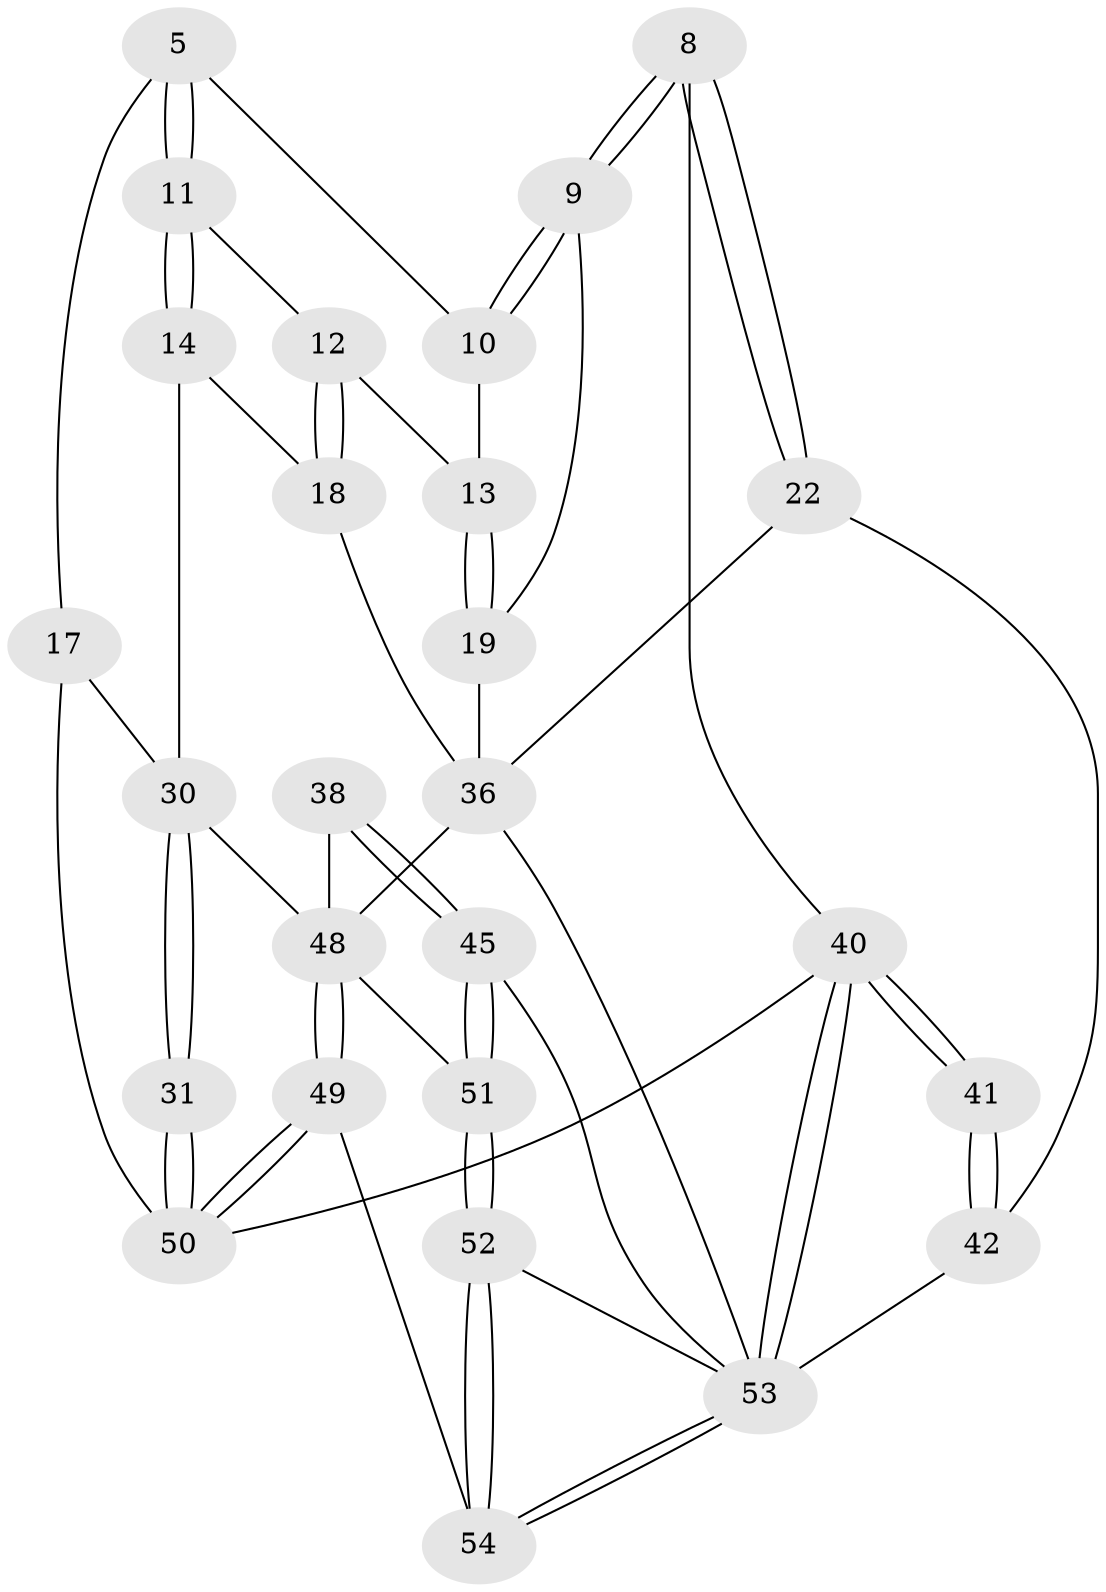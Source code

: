// original degree distribution, {3: 0.037037037037037035, 5: 0.5925925925925926, 4: 0.2037037037037037, 6: 0.16666666666666666}
// Generated by graph-tools (version 1.1) at 2025/01/03/09/25 05:01:57]
// undirected, 27 vertices, 63 edges
graph export_dot {
graph [start="1"]
  node [color=gray90,style=filled];
  5 [pos="+0.22996645120571024+0"];
  8 [pos="+0.7304300976810596+0.2733489285873851"];
  9 [pos="+0.6825546788522808+0.20690575222740526"];
  10 [pos="+0.6433809297121796+0",super="+6"];
  11 [pos="+0.30034158598298855+0.0686209976738019"];
  12 [pos="+0.3985843384983577+0.1537972981886789"];
  13 [pos="+0.4486622409571286+0.18498625372079322"];
  14 [pos="+0.2367540790132264+0.27979897450429286"];
  17 [pos="+0.0641629713138024+0.378004678469023",super="+4"];
  18 [pos="+0.3451790777794329+0.2867201065754786"];
  19 [pos="+0.4729394735548384+0.22268305081103404"];
  22 [pos="+0.7191158386836801+0.41319956387529894"];
  30 [pos="+0.1428381883917617+0.7215843325187775",super="+16+15"];
  31 [pos="+0+1"];
  36 [pos="+0.6233125592055173+0.6813051274725622",super="+23+24"];
  38 [pos="+0.445793513682716+0.6963918525289131"];
  40 [pos="+1+1",super="+2+7"];
  41 [pos="+1+0.7570483885909421",super="+27+21"];
  42 [pos="+0.9780287224679565+0.7413386596739645",super="+34+28"];
  45 [pos="+0.5118971375399419+0.8095685906991054"];
  48 [pos="+0.3723423766470546+0.9428781237255714",super="+39+32+37"];
  49 [pos="+0.30024286010158413+1"];
  50 [pos="+0+1",super="+3+29"];
  51 [pos="+0.5100318292703023+0.8489367847932912"];
  52 [pos="+0.6942096519851569+0.9417885880645414"];
  53 [pos="+1+1",super="+46+43+47"];
  54 [pos="+0.6946707660287772+1"];
  5 -- 11;
  5 -- 11;
  5 -- 17;
  5 -- 10;
  8 -- 9;
  8 -- 9;
  8 -- 22;
  8 -- 22;
  8 -- 40;
  9 -- 10;
  9 -- 10;
  9 -- 19;
  10 -- 13;
  11 -- 12;
  11 -- 14;
  11 -- 14;
  12 -- 13;
  12 -- 18;
  12 -- 18;
  13 -- 19;
  13 -- 19;
  14 -- 18;
  14 -- 30;
  17 -- 50 [weight=2];
  17 -- 30;
  18 -- 36;
  19 -- 36;
  22 -- 42;
  22 -- 36;
  30 -- 31;
  30 -- 31;
  30 -- 48 [weight=2];
  31 -- 50 [weight=2];
  31 -- 50;
  36 -- 48 [weight=2];
  36 -- 53;
  38 -- 45;
  38 -- 45;
  38 -- 48 [weight=2];
  40 -- 41 [weight=3];
  40 -- 41;
  40 -- 53;
  40 -- 53;
  40 -- 50 [weight=2];
  41 -- 42 [weight=2];
  41 -- 42;
  42 -- 53 [weight=3];
  45 -- 51;
  45 -- 51;
  45 -- 53;
  48 -- 49;
  48 -- 49;
  48 -- 51;
  49 -- 50;
  49 -- 50;
  49 -- 54;
  51 -- 52;
  51 -- 52;
  52 -- 54;
  52 -- 54;
  52 -- 53;
  53 -- 54;
  53 -- 54;
}
